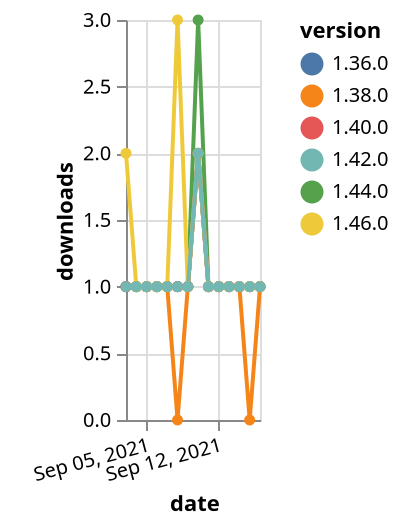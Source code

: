 {"$schema": "https://vega.github.io/schema/vega-lite/v5.json", "description": "A simple bar chart with embedded data.", "data": {"values": [{"date": "2021-09-03", "total": 184, "delta": 1, "version": "1.44.0"}, {"date": "2021-09-04", "total": 185, "delta": 1, "version": "1.44.0"}, {"date": "2021-09-05", "total": 186, "delta": 1, "version": "1.44.0"}, {"date": "2021-09-06", "total": 187, "delta": 1, "version": "1.44.0"}, {"date": "2021-09-07", "total": 188, "delta": 1, "version": "1.44.0"}, {"date": "2021-09-08", "total": 189, "delta": 1, "version": "1.44.0"}, {"date": "2021-09-09", "total": 190, "delta": 1, "version": "1.44.0"}, {"date": "2021-09-10", "total": 193, "delta": 3, "version": "1.44.0"}, {"date": "2021-09-11", "total": 194, "delta": 1, "version": "1.44.0"}, {"date": "2021-09-12", "total": 195, "delta": 1, "version": "1.44.0"}, {"date": "2021-09-13", "total": 196, "delta": 1, "version": "1.44.0"}, {"date": "2021-09-14", "total": 197, "delta": 1, "version": "1.44.0"}, {"date": "2021-09-15", "total": 198, "delta": 1, "version": "1.44.0"}, {"date": "2021-09-16", "total": 199, "delta": 1, "version": "1.44.0"}, {"date": "2021-09-03", "total": 192, "delta": 1, "version": "1.38.0"}, {"date": "2021-09-04", "total": 193, "delta": 1, "version": "1.38.0"}, {"date": "2021-09-05", "total": 194, "delta": 1, "version": "1.38.0"}, {"date": "2021-09-06", "total": 195, "delta": 1, "version": "1.38.0"}, {"date": "2021-09-07", "total": 196, "delta": 1, "version": "1.38.0"}, {"date": "2021-09-08", "total": 196, "delta": 0, "version": "1.38.0"}, {"date": "2021-09-09", "total": 197, "delta": 1, "version": "1.38.0"}, {"date": "2021-09-10", "total": 199, "delta": 2, "version": "1.38.0"}, {"date": "2021-09-11", "total": 200, "delta": 1, "version": "1.38.0"}, {"date": "2021-09-12", "total": 201, "delta": 1, "version": "1.38.0"}, {"date": "2021-09-13", "total": 202, "delta": 1, "version": "1.38.0"}, {"date": "2021-09-14", "total": 203, "delta": 1, "version": "1.38.0"}, {"date": "2021-09-15", "total": 203, "delta": 0, "version": "1.38.0"}, {"date": "2021-09-16", "total": 204, "delta": 1, "version": "1.38.0"}, {"date": "2021-09-03", "total": 242, "delta": 1, "version": "1.36.0"}, {"date": "2021-09-04", "total": 243, "delta": 1, "version": "1.36.0"}, {"date": "2021-09-05", "total": 244, "delta": 1, "version": "1.36.0"}, {"date": "2021-09-06", "total": 245, "delta": 1, "version": "1.36.0"}, {"date": "2021-09-07", "total": 246, "delta": 1, "version": "1.36.0"}, {"date": "2021-09-08", "total": 247, "delta": 1, "version": "1.36.0"}, {"date": "2021-09-09", "total": 248, "delta": 1, "version": "1.36.0"}, {"date": "2021-09-10", "total": 250, "delta": 2, "version": "1.36.0"}, {"date": "2021-09-11", "total": 251, "delta": 1, "version": "1.36.0"}, {"date": "2021-09-12", "total": 252, "delta": 1, "version": "1.36.0"}, {"date": "2021-09-13", "total": 253, "delta": 1, "version": "1.36.0"}, {"date": "2021-09-14", "total": 254, "delta": 1, "version": "1.36.0"}, {"date": "2021-09-15", "total": 255, "delta": 1, "version": "1.36.0"}, {"date": "2021-09-16", "total": 256, "delta": 1, "version": "1.36.0"}, {"date": "2021-09-03", "total": 185, "delta": 1, "version": "1.40.0"}, {"date": "2021-09-04", "total": 186, "delta": 1, "version": "1.40.0"}, {"date": "2021-09-05", "total": 187, "delta": 1, "version": "1.40.0"}, {"date": "2021-09-06", "total": 188, "delta": 1, "version": "1.40.0"}, {"date": "2021-09-07", "total": 189, "delta": 1, "version": "1.40.0"}, {"date": "2021-09-08", "total": 190, "delta": 1, "version": "1.40.0"}, {"date": "2021-09-09", "total": 191, "delta": 1, "version": "1.40.0"}, {"date": "2021-09-10", "total": 193, "delta": 2, "version": "1.40.0"}, {"date": "2021-09-11", "total": 194, "delta": 1, "version": "1.40.0"}, {"date": "2021-09-12", "total": 195, "delta": 1, "version": "1.40.0"}, {"date": "2021-09-13", "total": 196, "delta": 1, "version": "1.40.0"}, {"date": "2021-09-14", "total": 197, "delta": 1, "version": "1.40.0"}, {"date": "2021-09-15", "total": 198, "delta": 1, "version": "1.40.0"}, {"date": "2021-09-16", "total": 199, "delta": 1, "version": "1.40.0"}, {"date": "2021-09-03", "total": 125, "delta": 2, "version": "1.46.0"}, {"date": "2021-09-04", "total": 126, "delta": 1, "version": "1.46.0"}, {"date": "2021-09-05", "total": 127, "delta": 1, "version": "1.46.0"}, {"date": "2021-09-06", "total": 128, "delta": 1, "version": "1.46.0"}, {"date": "2021-09-07", "total": 129, "delta": 1, "version": "1.46.0"}, {"date": "2021-09-08", "total": 132, "delta": 3, "version": "1.46.0"}, {"date": "2021-09-09", "total": 133, "delta": 1, "version": "1.46.0"}, {"date": "2021-09-10", "total": 135, "delta": 2, "version": "1.46.0"}, {"date": "2021-09-11", "total": 136, "delta": 1, "version": "1.46.0"}, {"date": "2021-09-12", "total": 137, "delta": 1, "version": "1.46.0"}, {"date": "2021-09-13", "total": 138, "delta": 1, "version": "1.46.0"}, {"date": "2021-09-14", "total": 139, "delta": 1, "version": "1.46.0"}, {"date": "2021-09-15", "total": 140, "delta": 1, "version": "1.46.0"}, {"date": "2021-09-16", "total": 141, "delta": 1, "version": "1.46.0"}, {"date": "2021-09-03", "total": 168, "delta": 1, "version": "1.42.0"}, {"date": "2021-09-04", "total": 169, "delta": 1, "version": "1.42.0"}, {"date": "2021-09-05", "total": 170, "delta": 1, "version": "1.42.0"}, {"date": "2021-09-06", "total": 171, "delta": 1, "version": "1.42.0"}, {"date": "2021-09-07", "total": 172, "delta": 1, "version": "1.42.0"}, {"date": "2021-09-08", "total": 173, "delta": 1, "version": "1.42.0"}, {"date": "2021-09-09", "total": 174, "delta": 1, "version": "1.42.0"}, {"date": "2021-09-10", "total": 176, "delta": 2, "version": "1.42.0"}, {"date": "2021-09-11", "total": 177, "delta": 1, "version": "1.42.0"}, {"date": "2021-09-12", "total": 178, "delta": 1, "version": "1.42.0"}, {"date": "2021-09-13", "total": 179, "delta": 1, "version": "1.42.0"}, {"date": "2021-09-14", "total": 180, "delta": 1, "version": "1.42.0"}, {"date": "2021-09-15", "total": 181, "delta": 1, "version": "1.42.0"}, {"date": "2021-09-16", "total": 182, "delta": 1, "version": "1.42.0"}]}, "width": "container", "mark": {"type": "line", "point": {"filled": true}}, "encoding": {"x": {"field": "date", "type": "temporal", "timeUnit": "yearmonthdate", "title": "date", "axis": {"labelAngle": -15}}, "y": {"field": "delta", "type": "quantitative", "title": "downloads"}, "color": {"field": "version", "type": "nominal"}, "tooltip": {"field": "delta"}}}